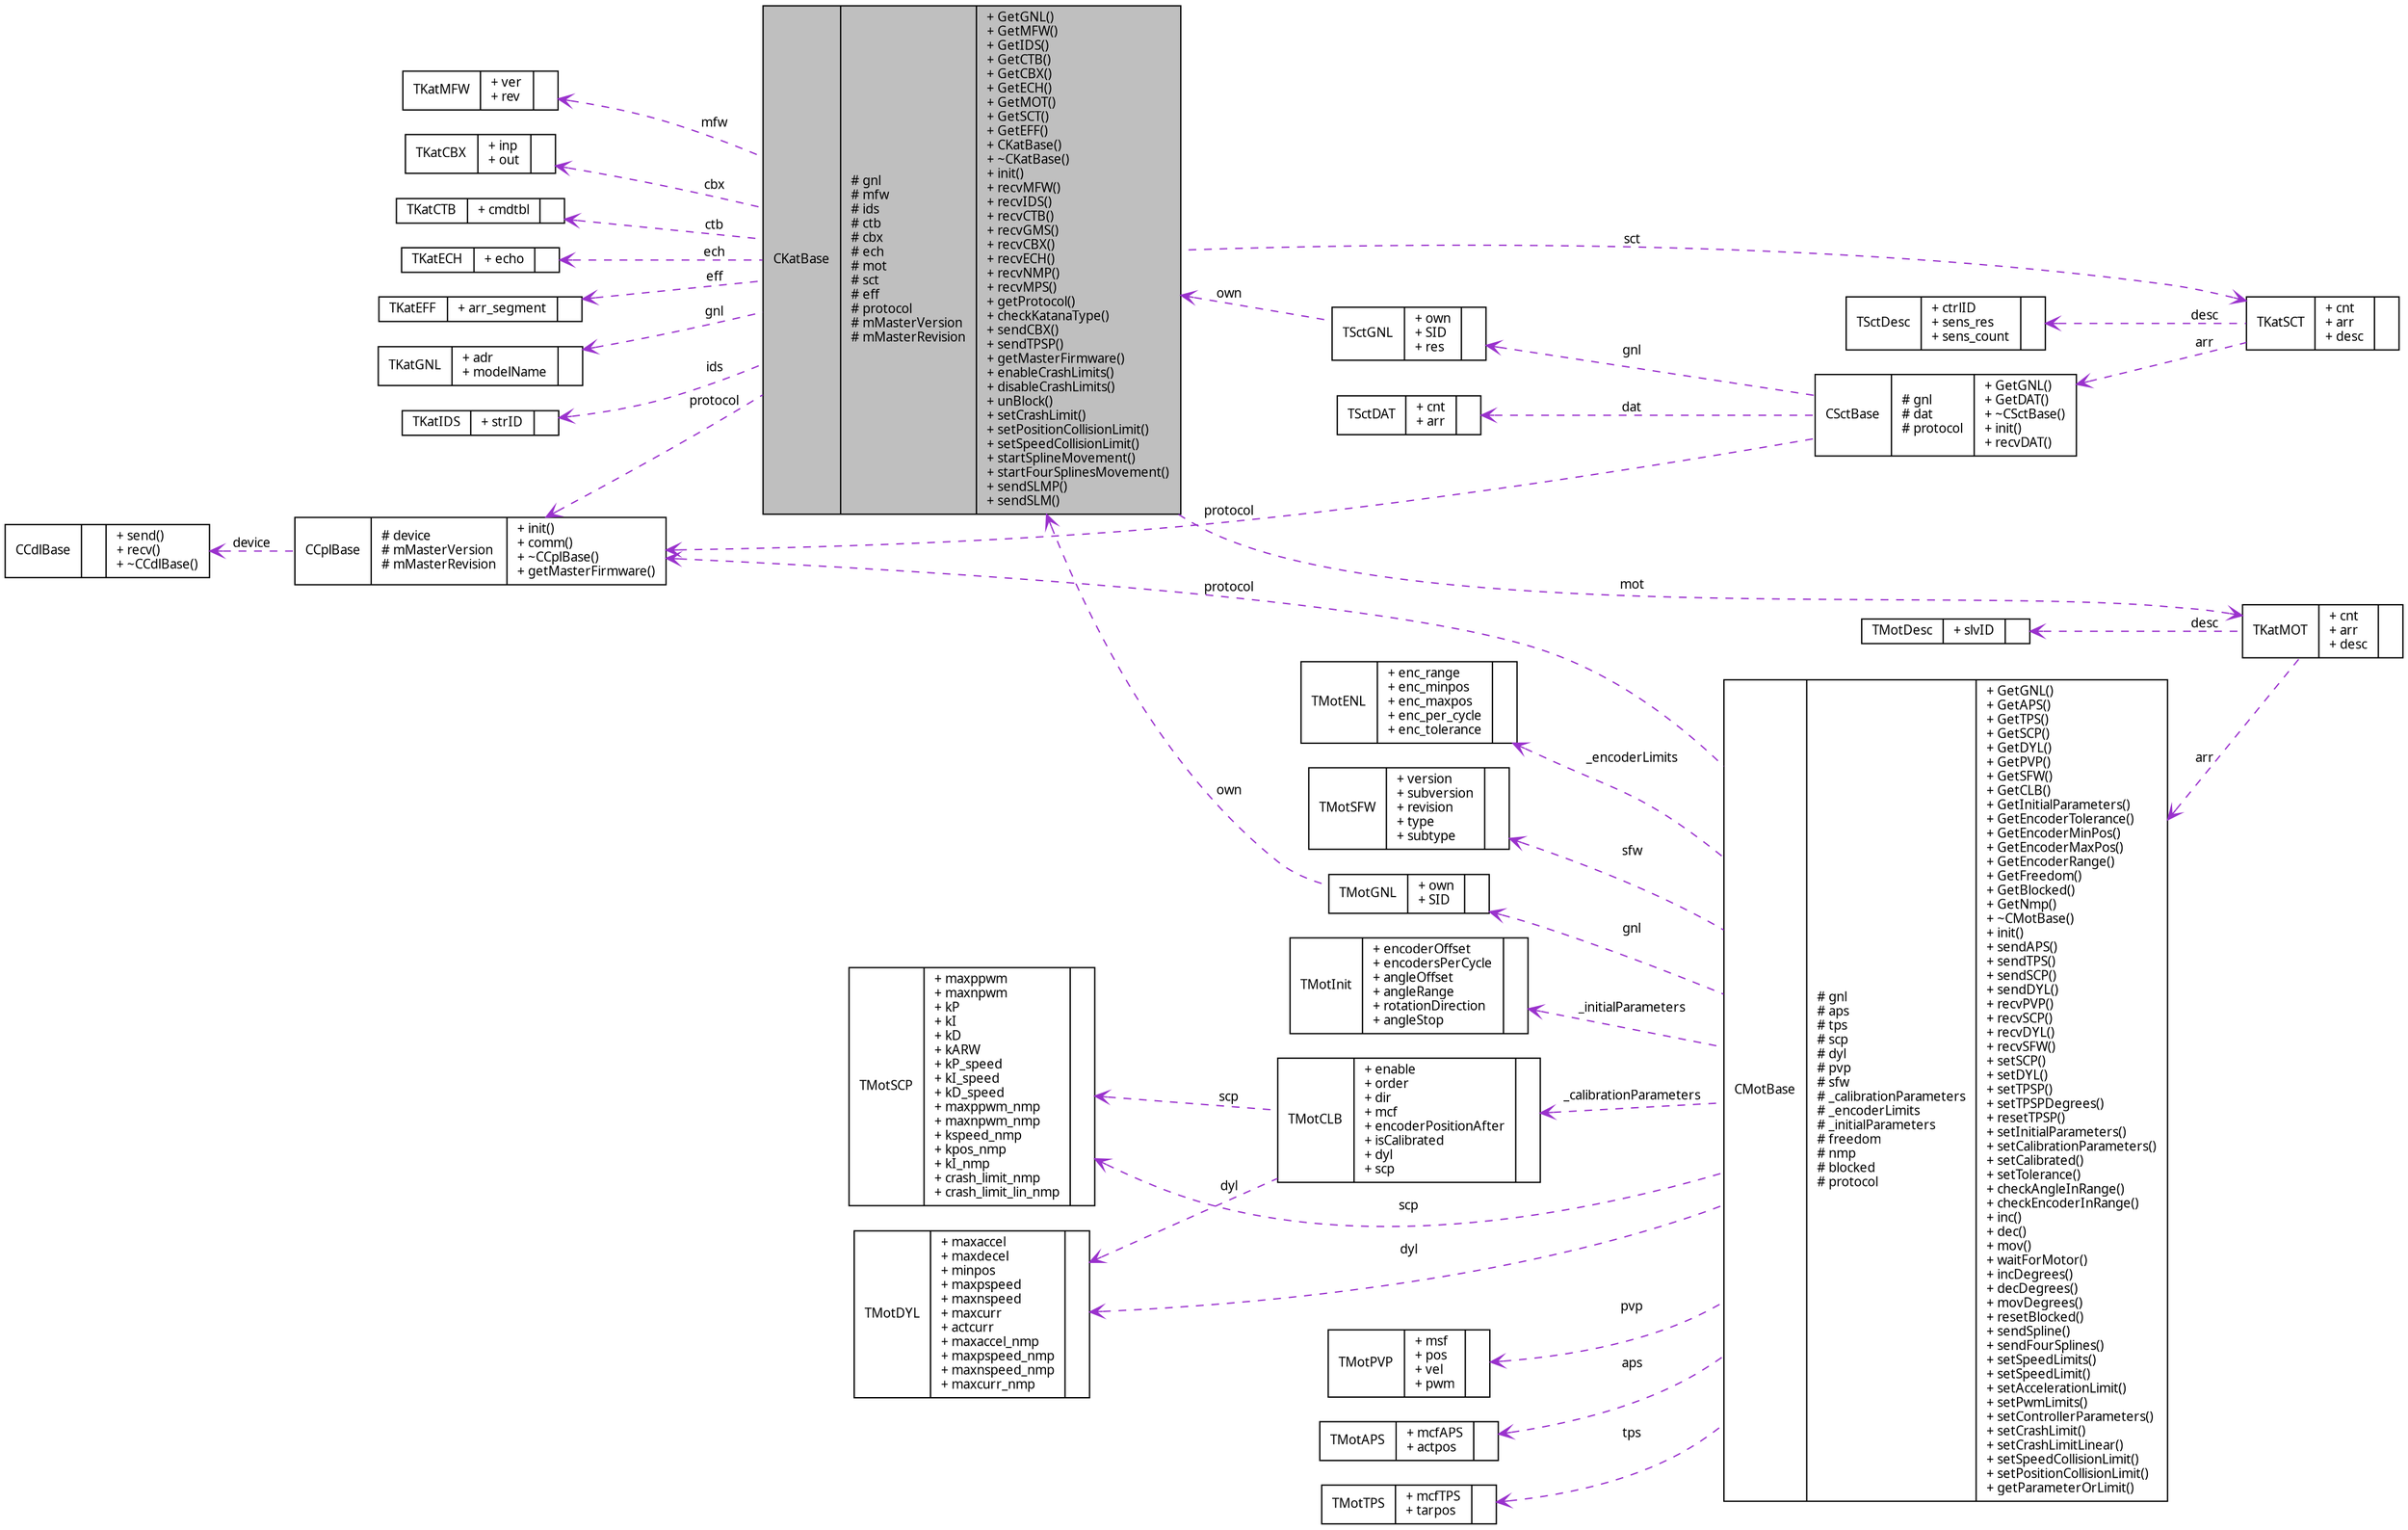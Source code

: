 digraph G
{
  edge [fontname="FreeSans.ttf",fontsize=10,labelfontname="FreeSans.ttf",labelfontsize=10];
  node [fontname="FreeSans.ttf",fontsize=10,shape=record];
  rankdir=LR;
  Node1 [label="{CKatBase\n|# gnl\l# mfw\l# ids\l# ctb\l# cbx\l# ech\l# mot\l# sct\l# eff\l# protocol\l# mMasterVersion\l# mMasterRevision\l|+ GetGNL()\l+ GetMFW()\l+ GetIDS()\l+ GetCTB()\l+ GetCBX()\l+ GetECH()\l+ GetMOT()\l+ GetSCT()\l+ GetEFF()\l+ CKatBase()\l+ ~CKatBase()\l+ init()\l+ recvMFW()\l+ recvIDS()\l+ recvCTB()\l+ recvGMS()\l+ recvCBX()\l+ recvECH()\l+ recvNMP()\l+ recvMPS()\l+ getProtocol()\l+ checkKatanaType()\l+ sendCBX()\l+ sendTPSP()\l+ getMasterFirmware()\l+ enableCrashLimits()\l+ disableCrashLimits()\l+ unBlock()\l+ setCrashLimit()\l+ setPositionCollisionLimit()\l+ setSpeedCollisionLimit()\l+ startSplineMovement()\l+ startFourSplinesMovement()\l+ sendSLMP()\l+ sendSLM()\l}",height=0.2,width=0.4,color="black", fillcolor="grey75", style="filled" fontcolor="black"];
  Node2 -> Node1 [dir=back,color="darkorchid3",fontsize=10,style="dashed",label="mfw",arrowtail="open",fontname="FreeSans.ttf"];
  Node2 [label="{TKatMFW\n|+ ver\l+ rev\l|}",height=0.2,width=0.4,color="black", fillcolor="white", style="filled",URL="$structTKatMFW.html",tooltip="[MFW] master firmware version/revision number"];
  Node3 -> Node1 [dir=back,color="darkorchid3",fontsize=10,style="dashed",label="cbx",arrowtail="open",fontname="FreeSans.ttf"];
  Node3 [label="{TKatCBX\n|+ inp\l+ out\l|}",height=0.2,width=0.4,color="black", fillcolor="white", style="filled",URL="$structTKatCBX.html",tooltip="[CBX] connector box"];
  Node4 -> Node1 [dir=back,color="darkorchid3",fontsize=10,style="dashed",label="sct",arrowtail="open",fontname="FreeSans.ttf"];
  Node4 [label="{TKatSCT\n|+ cnt\l+ arr\l+ desc\l|}",height=0.2,width=0.4,color="black", fillcolor="white", style="filled",URL="$structTKatSCT.html",tooltip="[SCT] every sens ctrl&#39;s attributes"];
  Node5 -> Node4 [dir=back,color="darkorchid3",fontsize=10,style="dashed",label="desc",arrowtail="open",fontname="FreeSans.ttf"];
  Node5 [label="{TSctDesc\n|+ ctrlID\l+ sens_res\l+ sens_count\l|}",height=0.2,width=0.4,color="black", fillcolor="white", style="filled",URL="$structTSctDesc.html",tooltip="sensor controller description (partly)"];
  Node6 -> Node4 [dir=back,color="darkorchid3",fontsize=10,style="dashed",label="arr",arrowtail="open",fontname="FreeSans.ttf"];
  Node6 [label="{CSctBase\n|# gnl\l# dat\l# protocol\l|+ GetGNL()\l+ GetDAT()\l+ ~CSctBase()\l+ init()\l+ recvDAT()\l}",height=0.2,width=0.4,color="black", fillcolor="white", style="filled",URL="$classCSctBase.html",tooltip="Sensor Controller class."];
  Node7 -> Node6 [dir=back,color="darkorchid3",fontsize=10,style="dashed",label="gnl",arrowtail="open",fontname="FreeSans.ttf"];
  Node7 [label="{TSctGNL\n|+ own\l+ SID\l+ res\l|}",height=0.2,width=0.4,color="black", fillcolor="white", style="filled",URL="$structTSctGNL.html",tooltip="[GNL] controller generals"];
  Node1 -> Node7 [dir=back,color="darkorchid3",fontsize=10,style="dashed",label="own",arrowtail="open",fontname="FreeSans.ttf"];
  Node8 -> Node6 [dir=back,color="darkorchid3",fontsize=10,style="dashed",label="dat",arrowtail="open",fontname="FreeSans.ttf"];
  Node8 [label="{TSctDAT\n|+ cnt\l+ arr\l|}",height=0.2,width=0.4,color="black", fillcolor="white", style="filled",URL="$structTSctDAT.html",tooltip="[DAT] sensor data"];
  Node9 -> Node6 [dir=back,color="darkorchid3",fontsize=10,style="dashed",label="protocol",arrowtail="open",fontname="FreeSans.ttf"];
  Node9 [label="{CCplBase\n|# device\l# mMasterVersion\l# mMasterRevision\l|+ init()\l+ comm()\l+ ~CCplBase()\l+ getMasterFirmware()\l}",height=0.2,width=0.4,color="black", fillcolor="white", style="filled",URL="$classCCplBase.html",tooltip="Abstract base class for protocol definiton."];
  Node10 -> Node9 [dir=back,color="darkorchid3",fontsize=10,style="dashed",label="device",arrowtail="open",fontname="FreeSans.ttf"];
  Node10 [label="{CCdlBase\n||+ send()\l+ recv()\l+ ~CCdlBase()\l}",height=0.2,width=0.4,color="black", fillcolor="white", style="filled",URL="$classCCdlBase.html",tooltip="Abstract base class for devices."];
  Node11 -> Node1 [dir=back,color="darkorchid3",fontsize=10,style="dashed",label="ctb",arrowtail="open",fontname="FreeSans.ttf"];
  Node11 [label="{TKatCTB\n|+ cmdtbl\l|}",height=0.2,width=0.4,color="black", fillcolor="white", style="filled",URL="$structTKatCTB.html",tooltip="[CTB] command table defined in the firmware"];
  Node12 -> Node1 [dir=back,color="darkorchid3",fontsize=10,style="dashed",label="ech",arrowtail="open",fontname="FreeSans.ttf"];
  Node12 [label="{TKatECH\n|+ echo\l|}",height=0.2,width=0.4,color="black", fillcolor="white", style="filled",URL="$structTKatECH.html",tooltip="[ECH] echo"];
  Node13 -> Node1 [dir=back,color="darkorchid3",fontsize=10,style="dashed",label="eff",arrowtail="open",fontname="FreeSans.ttf"];
  Node13 [label="{TKatEFF\n|+ arr_segment\l|}",height=0.2,width=0.4,color="black", fillcolor="white", style="filled",URL="$structTKatEFF.html",tooltip="Inverse Kinematics structure of the endeffektor."];
  Node14 -> Node1 [dir=back,color="darkorchid3",fontsize=10,style="dashed",label="gnl",arrowtail="open",fontname="FreeSans.ttf"];
  Node14 [label="{TKatGNL\n|+ adr\l+ modelName\l|}",height=0.2,width=0.4,color="black", fillcolor="white", style="filled",URL="$structTKatGNL.html",tooltip="[GNL] general robot attributes"];
  Node15 -> Node1 [dir=back,color="darkorchid3",fontsize=10,style="dashed",label="mot",arrowtail="open",fontname="FreeSans.ttf"];
  Node15 [label="{TKatMOT\n|+ cnt\l+ arr\l+ desc\l|}",height=0.2,width=0.4,color="black", fillcolor="white", style="filled",URL="$structTKatMOT.html",tooltip="[MOT] every motor&#39;s attributes"];
  Node16 -> Node15 [dir=back,color="darkorchid3",fontsize=10,style="dashed",label="desc",arrowtail="open",fontname="FreeSans.ttf"];
  Node16 [label="{TMotDesc\n|+ slvID\l|}",height=0.2,width=0.4,color="black", fillcolor="white", style="filled",URL="$structTMotDesc.html",tooltip="motor description (partly)"];
  Node17 -> Node15 [dir=back,color="darkorchid3",fontsize=10,style="dashed",label="arr",arrowtail="open",fontname="FreeSans.ttf"];
  Node17 [label="{CMotBase\n|# gnl\l# aps\l# tps\l# scp\l# dyl\l# pvp\l# sfw\l# _calibrationParameters\l# _encoderLimits\l# _initialParameters\l# freedom\l# nmp\l# blocked\l# protocol\l|+ GetGNL()\l+ GetAPS()\l+ GetTPS()\l+ GetSCP()\l+ GetDYL()\l+ GetPVP()\l+ GetSFW()\l+ GetCLB()\l+ GetInitialParameters()\l+ GetEncoderTolerance()\l+ GetEncoderMinPos()\l+ GetEncoderMaxPos()\l+ GetEncoderRange()\l+ GetFreedom()\l+ GetBlocked()\l+ GetNmp()\l+ ~CMotBase()\l+ init()\l+ sendAPS()\l+ sendTPS()\l+ sendSCP()\l+ sendDYL()\l+ recvPVP()\l+ recvSCP()\l+ recvDYL()\l+ recvSFW()\l+ setSCP()\l+ setDYL()\l+ setTPSP()\l+ setTPSPDegrees()\l+ resetTPSP()\l+ setInitialParameters()\l+ setCalibrationParameters()\l+ setCalibrated()\l+ setTolerance()\l+ checkAngleInRange()\l+ checkEncoderInRange()\l+ inc()\l+ dec()\l+ mov()\l+ waitForMotor()\l+ incDegrees()\l+ decDegrees()\l+ movDegrees()\l+ resetBlocked()\l+ sendSpline()\l+ sendFourSplines()\l+ setSpeedLimits()\l+ setSpeedLimit()\l+ setAccelerationLimit()\l+ setPwmLimits()\l+ setControllerParameters()\l+ setCrashLimit()\l+ setCrashLimitLinear()\l+ setSpeedCollisionLimit()\l+ setPositionCollisionLimit()\l+ getParameterOrLimit()\l}",height=0.2,width=0.4,color="black", fillcolor="white", style="filled",URL="$classCMotBase.html",tooltip="Motor class."];
  Node18 -> Node17 [dir=back,color="darkorchid3",fontsize=10,style="dashed",label="_encoderLimits",arrowtail="open",fontname="FreeSans.ttf"];
  Node18 [label="{TMotENL\n|+ enc_range\l+ enc_minpos\l+ enc_maxpos\l+ enc_per_cycle\l+ enc_tolerance\l|}",height=0.2,width=0.4,color="black", fillcolor="white", style="filled",URL="$structTMotENL.html",tooltip="[ENL] limits in encoder values (INTERNAL STRUCTURE!)"];
  Node19 -> Node17 [dir=back,color="darkorchid3",fontsize=10,style="dashed",label="sfw",arrowtail="open",fontname="FreeSans.ttf"];
  Node19 [label="{TMotSFW\n|+ version\l+ subversion\l+ revision\l+ type\l+ subtype\l|}",height=0.2,width=0.4,color="black", fillcolor="white", style="filled",URL="$structTMotSFW.html",tooltip="[SFW] slave firmware"];
  Node20 -> Node17 [dir=back,color="darkorchid3",fontsize=10,style="dashed",label="gnl",arrowtail="open",fontname="FreeSans.ttf"];
  Node20 [label="{TMotGNL\n|+ own\l+ SID\l|}",height=0.2,width=0.4,color="black", fillcolor="white", style="filled",URL="$structTMotGNL.html",tooltip="[GNL] motor generals"];
  Node1 -> Node20 [dir=back,color="darkorchid3",fontsize=10,style="dashed",label="own",arrowtail="open",fontname="FreeSans.ttf"];
  Node21 -> Node17 [dir=back,color="darkorchid3",fontsize=10,style="dashed",label="_initialParameters",arrowtail="open",fontname="FreeSans.ttf"];
  Node21 [label="{TMotInit\n|+ encoderOffset\l+ encodersPerCycle\l+ angleOffset\l+ angleRange\l+ rotationDirection\l+ angleStop\l|}",height=0.2,width=0.4,color="black", fillcolor="white", style="filled",URL="$structTMotInit.html",tooltip="Initial motor parameters."];
  Node22 -> Node17 [dir=back,color="darkorchid3",fontsize=10,style="dashed",label="_calibrationParameters",arrowtail="open",fontname="FreeSans.ttf"];
  Node22 [label="{TMotCLB\n|+ enable\l+ order\l+ dir\l+ mcf\l+ encoderPositionAfter\l+ isCalibrated\l+ dyl\l+ scp\l|}",height=0.2,width=0.4,color="black", fillcolor="white", style="filled",URL="$structTMotCLB.html",tooltip="Calibration structure for single motors."];
  Node23 -> Node22 [dir=back,color="darkorchid3",fontsize=10,style="dashed",label="scp",arrowtail="open",fontname="FreeSans.ttf"];
  Node23 [label="{TMotSCP\n|+ maxppwm\l+ maxnpwm\l+ kP\l+ kI\l+ kD\l+ kARW\l+ kP_speed\l+ kI_speed\l+ kD_speed\l+ maxppwm_nmp\l+ maxnpwm_nmp\l+ kspeed_nmp\l+ kpos_nmp\l+ kI_nmp\l+ crash_limit_nmp\l+ crash_limit_lin_nmp\l|}",height=0.2,width=0.4,color="black", fillcolor="white", style="filled",URL="$structTMotSCP.html",tooltip="[SCP] static controller parameters"];
  Node24 -> Node22 [dir=back,color="darkorchid3",fontsize=10,style="dashed",label="dyl",arrowtail="open",fontname="FreeSans.ttf"];
  Node24 [label="{TMotDYL\n|+ maxaccel\l+ maxdecel\l+ minpos\l+ maxpspeed\l+ maxnspeed\l+ maxcurr\l+ actcurr\l+ maxaccel_nmp\l+ maxpspeed_nmp\l+ maxnspeed_nmp\l+ maxcurr_nmp\l|}",height=0.2,width=0.4,color="black", fillcolor="white", style="filled",URL="$structTMotDYL.html",tooltip="[DYL] dynamic limits"];
  Node25 -> Node17 [dir=back,color="darkorchid3",fontsize=10,style="dashed",label="pvp",arrowtail="open",fontname="FreeSans.ttf"];
  Node25 [label="{TMotPVP\n|+ msf\l+ pos\l+ vel\l+ pwm\l|}",height=0.2,width=0.4,color="black", fillcolor="white", style="filled",URL="$structTMotPVP.html",tooltip="[PVP] position, velocity, pulse width modulation"];
  Node26 -> Node17 [dir=back,color="darkorchid3",fontsize=10,style="dashed",label="aps",arrowtail="open",fontname="FreeSans.ttf"];
  Node26 [label="{TMotAPS\n|+ mcfAPS\l+ actpos\l|}",height=0.2,width=0.4,color="black", fillcolor="white", style="filled",URL="$structTMotAPS.html",tooltip="[APS] actual position"];
  Node23 -> Node17 [dir=back,color="darkorchid3",fontsize=10,style="dashed",label="scp",arrowtail="open",fontname="FreeSans.ttf"];
  Node27 -> Node17 [dir=back,color="darkorchid3",fontsize=10,style="dashed",label="tps",arrowtail="open",fontname="FreeSans.ttf"];
  Node27 [label="{TMotTPS\n|+ mcfTPS\l+ tarpos\l|}",height=0.2,width=0.4,color="black", fillcolor="white", style="filled",URL="$structTMotTPS.html",tooltip="[TPS] target position"];
  Node9 -> Node17 [dir=back,color="darkorchid3",fontsize=10,style="dashed",label="protocol",arrowtail="open",fontname="FreeSans.ttf"];
  Node24 -> Node17 [dir=back,color="darkorchid3",fontsize=10,style="dashed",label="dyl",arrowtail="open",fontname="FreeSans.ttf"];
  Node28 -> Node1 [dir=back,color="darkorchid3",fontsize=10,style="dashed",label="ids",arrowtail="open",fontname="FreeSans.ttf"];
  Node28 [label="{TKatIDS\n|+ strID\l|}",height=0.2,width=0.4,color="black", fillcolor="white", style="filled",URL="$structTKatIDS.html",tooltip="[IDS] identification string"];
  Node9 -> Node1 [dir=back,color="darkorchid3",fontsize=10,style="dashed",label="protocol",arrowtail="open",fontname="FreeSans.ttf"];
}

